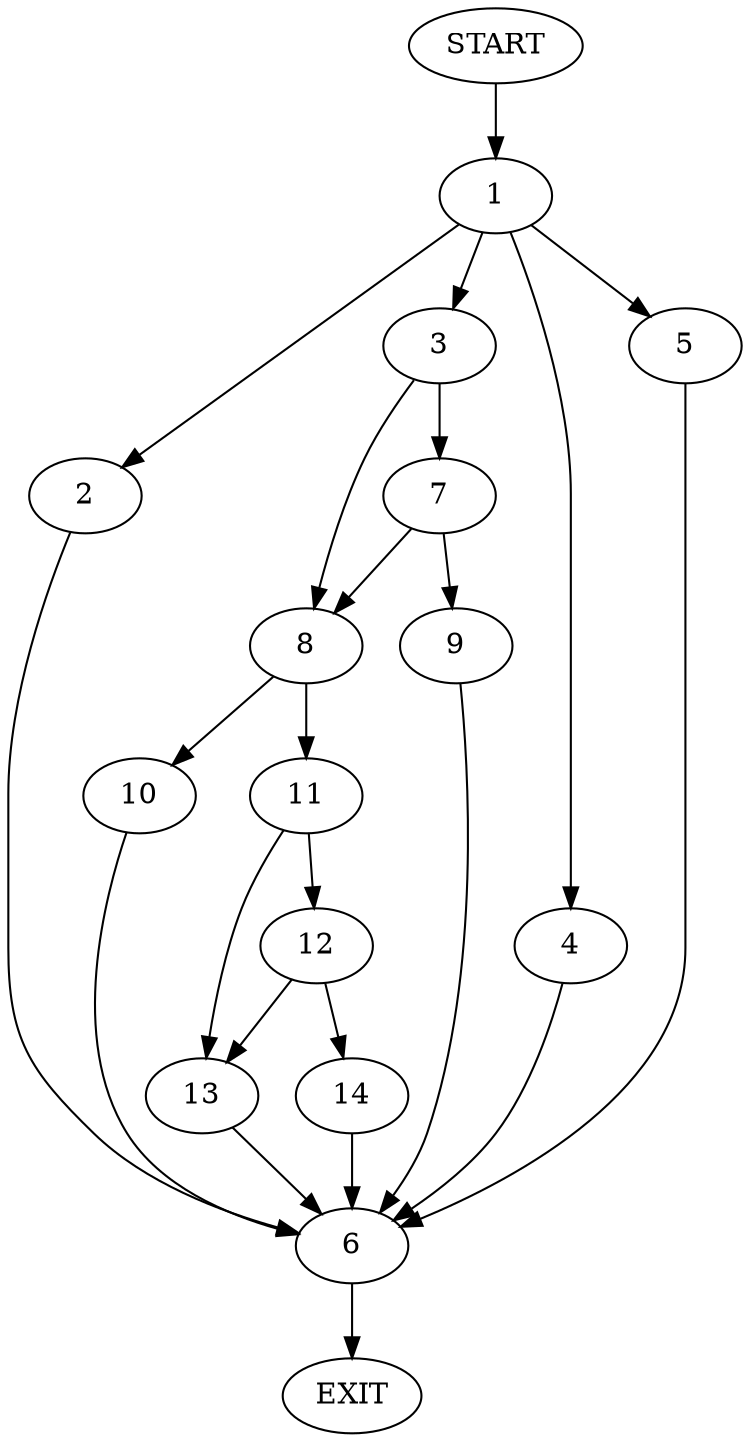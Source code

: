 digraph {
0 [label="START"]
15 [label="EXIT"]
0 -> 1
1 -> 2
1 -> 3
1 -> 4
1 -> 5
5 -> 6
3 -> 7
3 -> 8
4 -> 6
2 -> 6
6 -> 15
7 -> 9
7 -> 8
8 -> 10
8 -> 11
9 -> 6
11 -> 12
11 -> 13
10 -> 6
13 -> 6
12 -> 14
12 -> 13
14 -> 6
}
